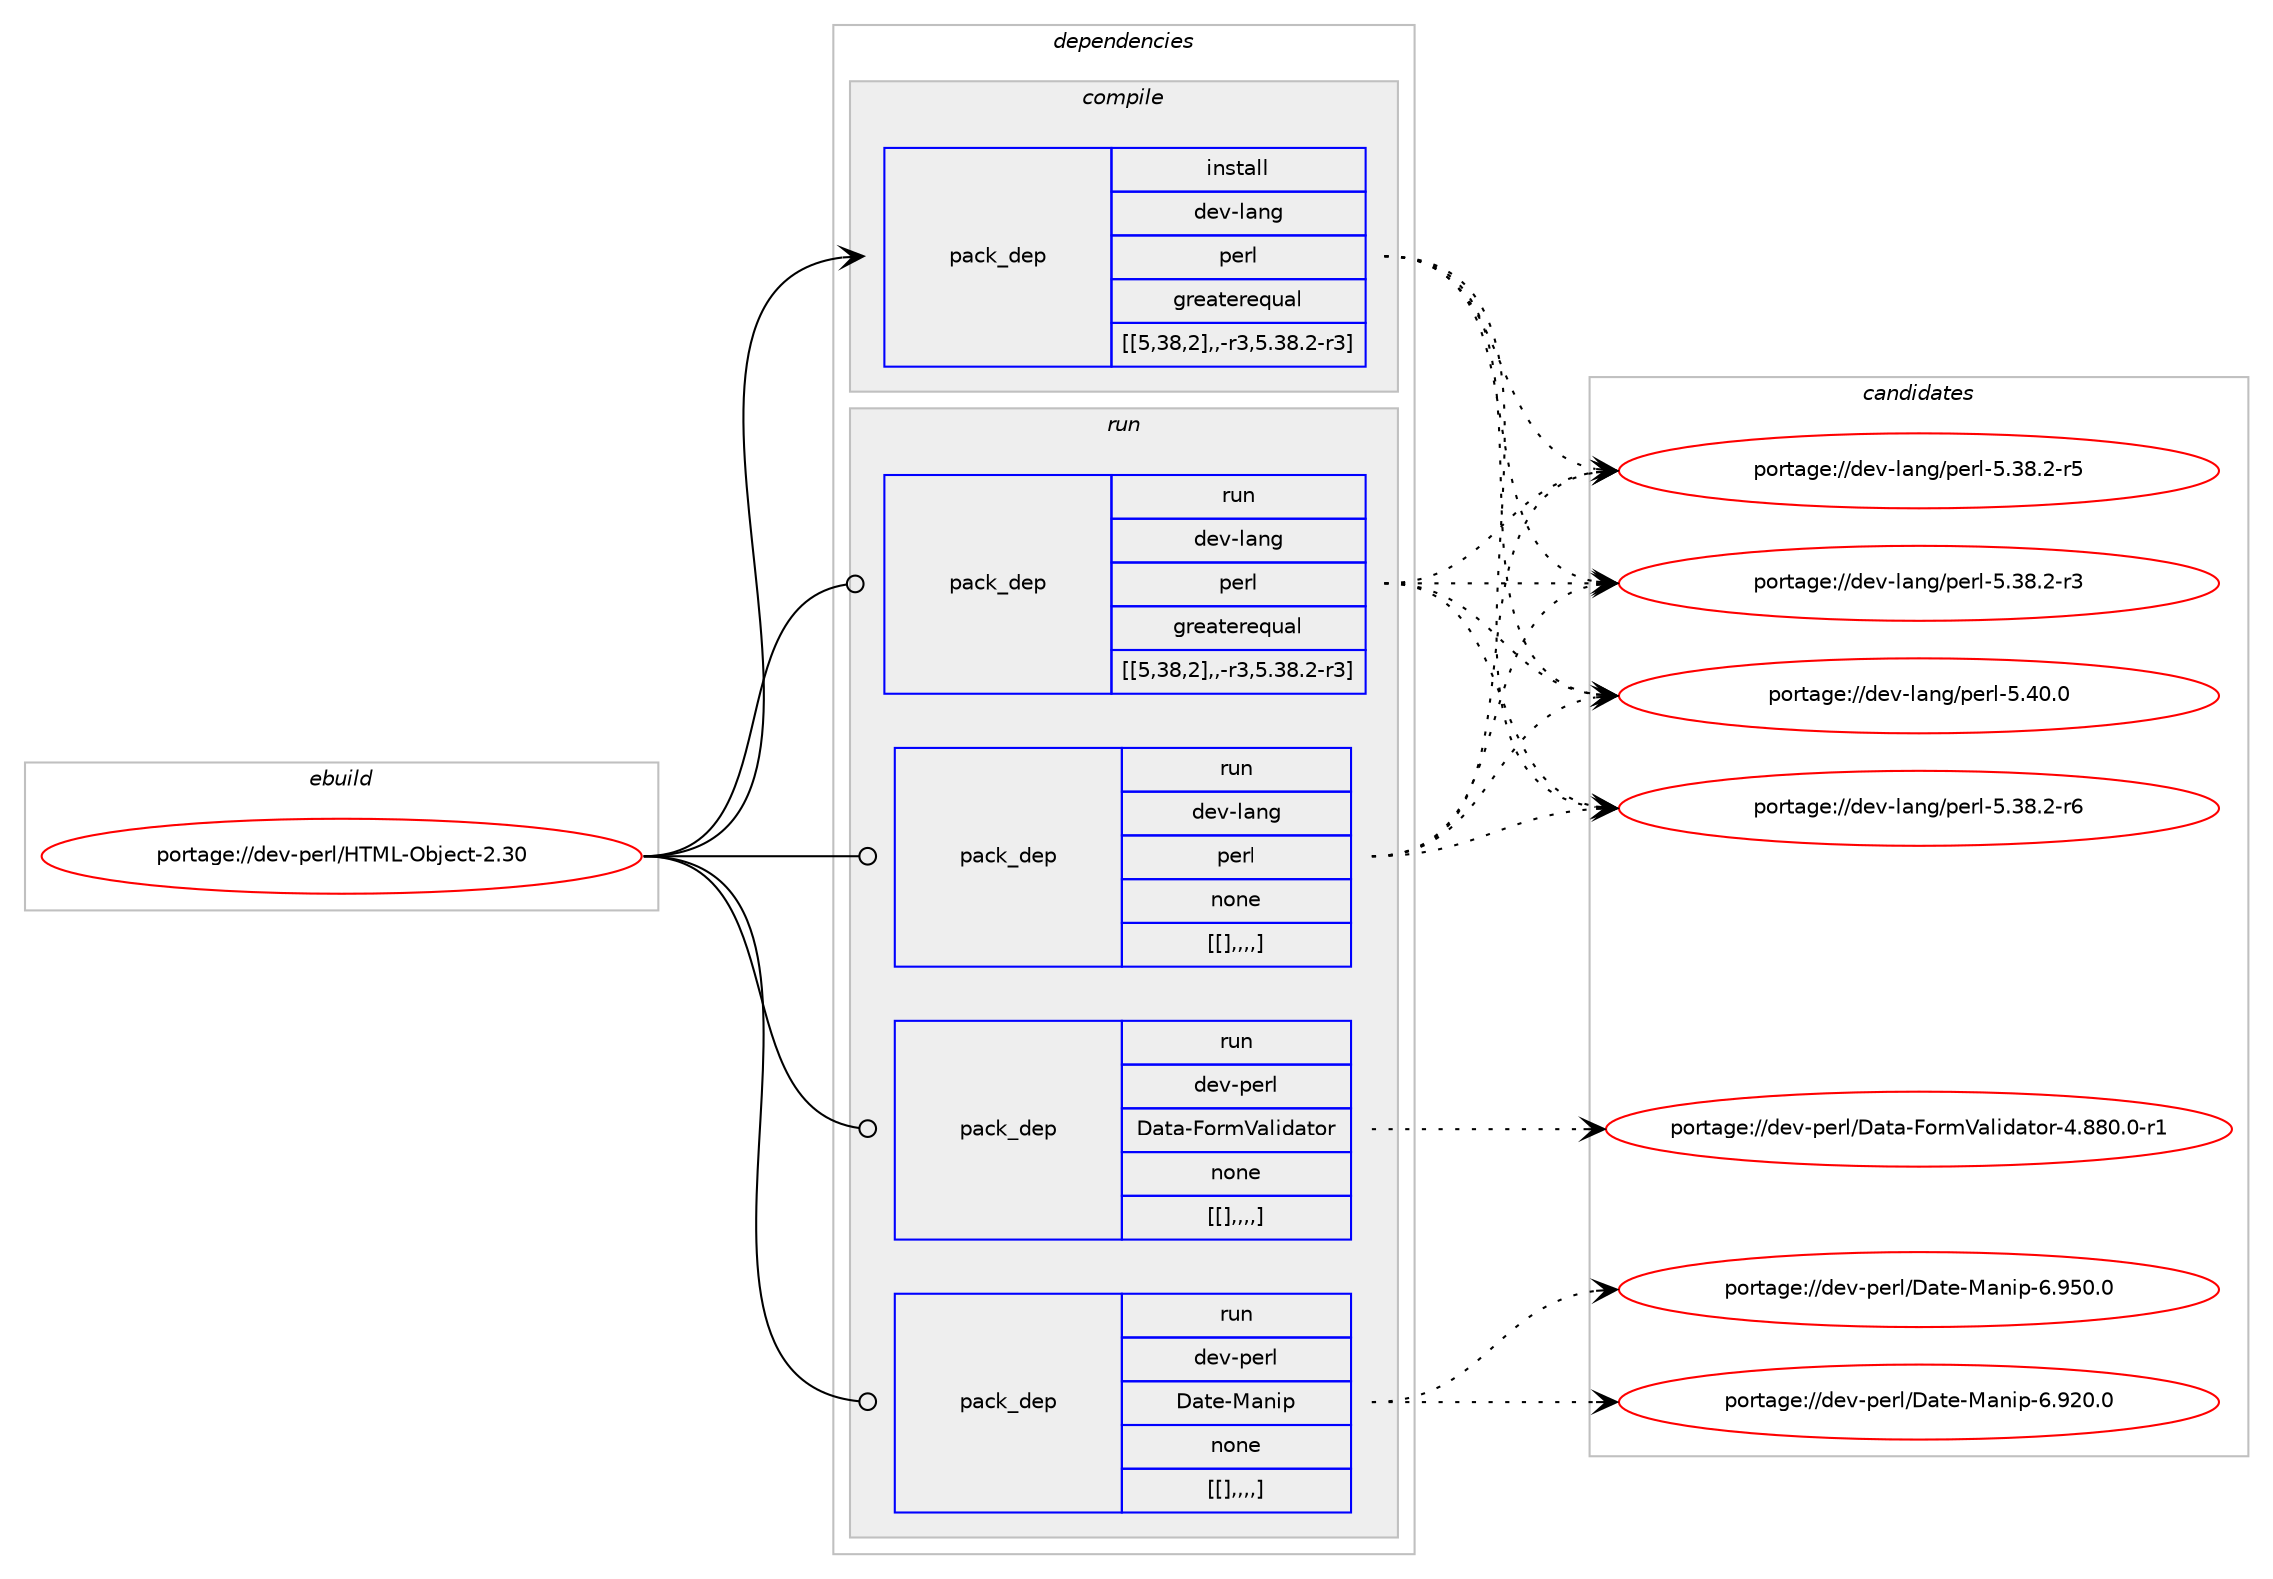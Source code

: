 digraph prolog {

# *************
# Graph options
# *************

newrank=true;
concentrate=true;
compound=true;
graph [rankdir=LR,fontname=Helvetica,fontsize=10,ranksep=1.5];#, ranksep=2.5, nodesep=0.2];
edge  [arrowhead=vee];
node  [fontname=Helvetica,fontsize=10];

# **********
# The ebuild
# **********

subgraph cluster_leftcol {
color=gray;
label=<<i>ebuild</i>>;
id [label="portage://dev-perl/HTML-Object-2.30", color=red, width=4, href="../dev-perl/HTML-Object-2.30.svg"];
}

# ****************
# The dependencies
# ****************

subgraph cluster_midcol {
color=gray;
label=<<i>dependencies</i>>;
subgraph cluster_compile {
fillcolor="#eeeeee";
style=filled;
label=<<i>compile</i>>;
subgraph pack100615 {
dependency132716 [label=<<TABLE BORDER="0" CELLBORDER="1" CELLSPACING="0" CELLPADDING="4" WIDTH="220"><TR><TD ROWSPAN="6" CELLPADDING="30">pack_dep</TD></TR><TR><TD WIDTH="110">install</TD></TR><TR><TD>dev-lang</TD></TR><TR><TD>perl</TD></TR><TR><TD>greaterequal</TD></TR><TR><TD>[[5,38,2],,-r3,5.38.2-r3]</TD></TR></TABLE>>, shape=none, color=blue];
}
id:e -> dependency132716:w [weight=20,style="solid",arrowhead="vee"];
}
subgraph cluster_compileandrun {
fillcolor="#eeeeee";
style=filled;
label=<<i>compile and run</i>>;
}
subgraph cluster_run {
fillcolor="#eeeeee";
style=filled;
label=<<i>run</i>>;
subgraph pack100616 {
dependency132717 [label=<<TABLE BORDER="0" CELLBORDER="1" CELLSPACING="0" CELLPADDING="4" WIDTH="220"><TR><TD ROWSPAN="6" CELLPADDING="30">pack_dep</TD></TR><TR><TD WIDTH="110">run</TD></TR><TR><TD>dev-lang</TD></TR><TR><TD>perl</TD></TR><TR><TD>greaterequal</TD></TR><TR><TD>[[5,38,2],,-r3,5.38.2-r3]</TD></TR></TABLE>>, shape=none, color=blue];
}
id:e -> dependency132717:w [weight=20,style="solid",arrowhead="odot"];
subgraph pack100617 {
dependency132718 [label=<<TABLE BORDER="0" CELLBORDER="1" CELLSPACING="0" CELLPADDING="4" WIDTH="220"><TR><TD ROWSPAN="6" CELLPADDING="30">pack_dep</TD></TR><TR><TD WIDTH="110">run</TD></TR><TR><TD>dev-lang</TD></TR><TR><TD>perl</TD></TR><TR><TD>none</TD></TR><TR><TD>[[],,,,]</TD></TR></TABLE>>, shape=none, color=blue];
}
id:e -> dependency132718:w [weight=20,style="solid",arrowhead="odot"];
subgraph pack100618 {
dependency132719 [label=<<TABLE BORDER="0" CELLBORDER="1" CELLSPACING="0" CELLPADDING="4" WIDTH="220"><TR><TD ROWSPAN="6" CELLPADDING="30">pack_dep</TD></TR><TR><TD WIDTH="110">run</TD></TR><TR><TD>dev-perl</TD></TR><TR><TD>Data-FormValidator</TD></TR><TR><TD>none</TD></TR><TR><TD>[[],,,,]</TD></TR></TABLE>>, shape=none, color=blue];
}
id:e -> dependency132719:w [weight=20,style="solid",arrowhead="odot"];
subgraph pack100619 {
dependency132720 [label=<<TABLE BORDER="0" CELLBORDER="1" CELLSPACING="0" CELLPADDING="4" WIDTH="220"><TR><TD ROWSPAN="6" CELLPADDING="30">pack_dep</TD></TR><TR><TD WIDTH="110">run</TD></TR><TR><TD>dev-perl</TD></TR><TR><TD>Date-Manip</TD></TR><TR><TD>none</TD></TR><TR><TD>[[],,,,]</TD></TR></TABLE>>, shape=none, color=blue];
}
id:e -> dependency132720:w [weight=20,style="solid",arrowhead="odot"];
}
}

# **************
# The candidates
# **************

subgraph cluster_choices {
rank=same;
color=gray;
label=<<i>candidates</i>>;

subgraph choice100615 {
color=black;
nodesep=1;
choice10010111845108971101034711210111410845534652484648 [label="portage://dev-lang/perl-5.40.0", color=red, width=4,href="../dev-lang/perl-5.40.0.svg"];
choice100101118451089711010347112101114108455346515646504511454 [label="portage://dev-lang/perl-5.38.2-r6", color=red, width=4,href="../dev-lang/perl-5.38.2-r6.svg"];
choice100101118451089711010347112101114108455346515646504511453 [label="portage://dev-lang/perl-5.38.2-r5", color=red, width=4,href="../dev-lang/perl-5.38.2-r5.svg"];
choice100101118451089711010347112101114108455346515646504511451 [label="portage://dev-lang/perl-5.38.2-r3", color=red, width=4,href="../dev-lang/perl-5.38.2-r3.svg"];
dependency132716:e -> choice10010111845108971101034711210111410845534652484648:w [style=dotted,weight="100"];
dependency132716:e -> choice100101118451089711010347112101114108455346515646504511454:w [style=dotted,weight="100"];
dependency132716:e -> choice100101118451089711010347112101114108455346515646504511453:w [style=dotted,weight="100"];
dependency132716:e -> choice100101118451089711010347112101114108455346515646504511451:w [style=dotted,weight="100"];
}
subgraph choice100616 {
color=black;
nodesep=1;
choice10010111845108971101034711210111410845534652484648 [label="portage://dev-lang/perl-5.40.0", color=red, width=4,href="../dev-lang/perl-5.40.0.svg"];
choice100101118451089711010347112101114108455346515646504511454 [label="portage://dev-lang/perl-5.38.2-r6", color=red, width=4,href="../dev-lang/perl-5.38.2-r6.svg"];
choice100101118451089711010347112101114108455346515646504511453 [label="portage://dev-lang/perl-5.38.2-r5", color=red, width=4,href="../dev-lang/perl-5.38.2-r5.svg"];
choice100101118451089711010347112101114108455346515646504511451 [label="portage://dev-lang/perl-5.38.2-r3", color=red, width=4,href="../dev-lang/perl-5.38.2-r3.svg"];
dependency132717:e -> choice10010111845108971101034711210111410845534652484648:w [style=dotted,weight="100"];
dependency132717:e -> choice100101118451089711010347112101114108455346515646504511454:w [style=dotted,weight="100"];
dependency132717:e -> choice100101118451089711010347112101114108455346515646504511453:w [style=dotted,weight="100"];
dependency132717:e -> choice100101118451089711010347112101114108455346515646504511451:w [style=dotted,weight="100"];
}
subgraph choice100617 {
color=black;
nodesep=1;
choice10010111845108971101034711210111410845534652484648 [label="portage://dev-lang/perl-5.40.0", color=red, width=4,href="../dev-lang/perl-5.40.0.svg"];
choice100101118451089711010347112101114108455346515646504511454 [label="portage://dev-lang/perl-5.38.2-r6", color=red, width=4,href="../dev-lang/perl-5.38.2-r6.svg"];
choice100101118451089711010347112101114108455346515646504511453 [label="portage://dev-lang/perl-5.38.2-r5", color=red, width=4,href="../dev-lang/perl-5.38.2-r5.svg"];
choice100101118451089711010347112101114108455346515646504511451 [label="portage://dev-lang/perl-5.38.2-r3", color=red, width=4,href="../dev-lang/perl-5.38.2-r3.svg"];
dependency132718:e -> choice10010111845108971101034711210111410845534652484648:w [style=dotted,weight="100"];
dependency132718:e -> choice100101118451089711010347112101114108455346515646504511454:w [style=dotted,weight="100"];
dependency132718:e -> choice100101118451089711010347112101114108455346515646504511453:w [style=dotted,weight="100"];
dependency132718:e -> choice100101118451089711010347112101114108455346515646504511451:w [style=dotted,weight="100"];
}
subgraph choice100618 {
color=black;
nodesep=1;
choice1001011184511210111410847689711697457011111410986971081051009711611111445524656564846484511449 [label="portage://dev-perl/Data-FormValidator-4.880.0-r1", color=red, width=4,href="../dev-perl/Data-FormValidator-4.880.0-r1.svg"];
dependency132719:e -> choice1001011184511210111410847689711697457011111410986971081051009711611111445524656564846484511449:w [style=dotted,weight="100"];
}
subgraph choice100619 {
color=black;
nodesep=1;
choice100101118451121011141084768971161014577971101051124554465753484648 [label="portage://dev-perl/Date-Manip-6.950.0", color=red, width=4,href="../dev-perl/Date-Manip-6.950.0.svg"];
choice100101118451121011141084768971161014577971101051124554465750484648 [label="portage://dev-perl/Date-Manip-6.920.0", color=red, width=4,href="../dev-perl/Date-Manip-6.920.0.svg"];
dependency132720:e -> choice100101118451121011141084768971161014577971101051124554465753484648:w [style=dotted,weight="100"];
dependency132720:e -> choice100101118451121011141084768971161014577971101051124554465750484648:w [style=dotted,weight="100"];
}
}

}
